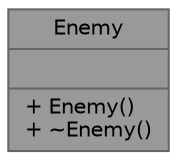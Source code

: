 digraph "Enemy"
{
 // LATEX_PDF_SIZE
  bgcolor="transparent";
  edge [fontname=Helvetica,fontsize=10,labelfontname=Helvetica,labelfontsize=10];
  node [fontname=Helvetica,fontsize=10,shape=box,height=0.2,width=0.4];
  Node1 [shape=record,label="{Enemy\n||+ Enemy()\l+ ~Enemy()\l}",height=0.2,width=0.4,color="gray40", fillcolor="grey60", style="filled", fontcolor="black",tooltip="This class is the base class for all the enemy in the game."];
}
